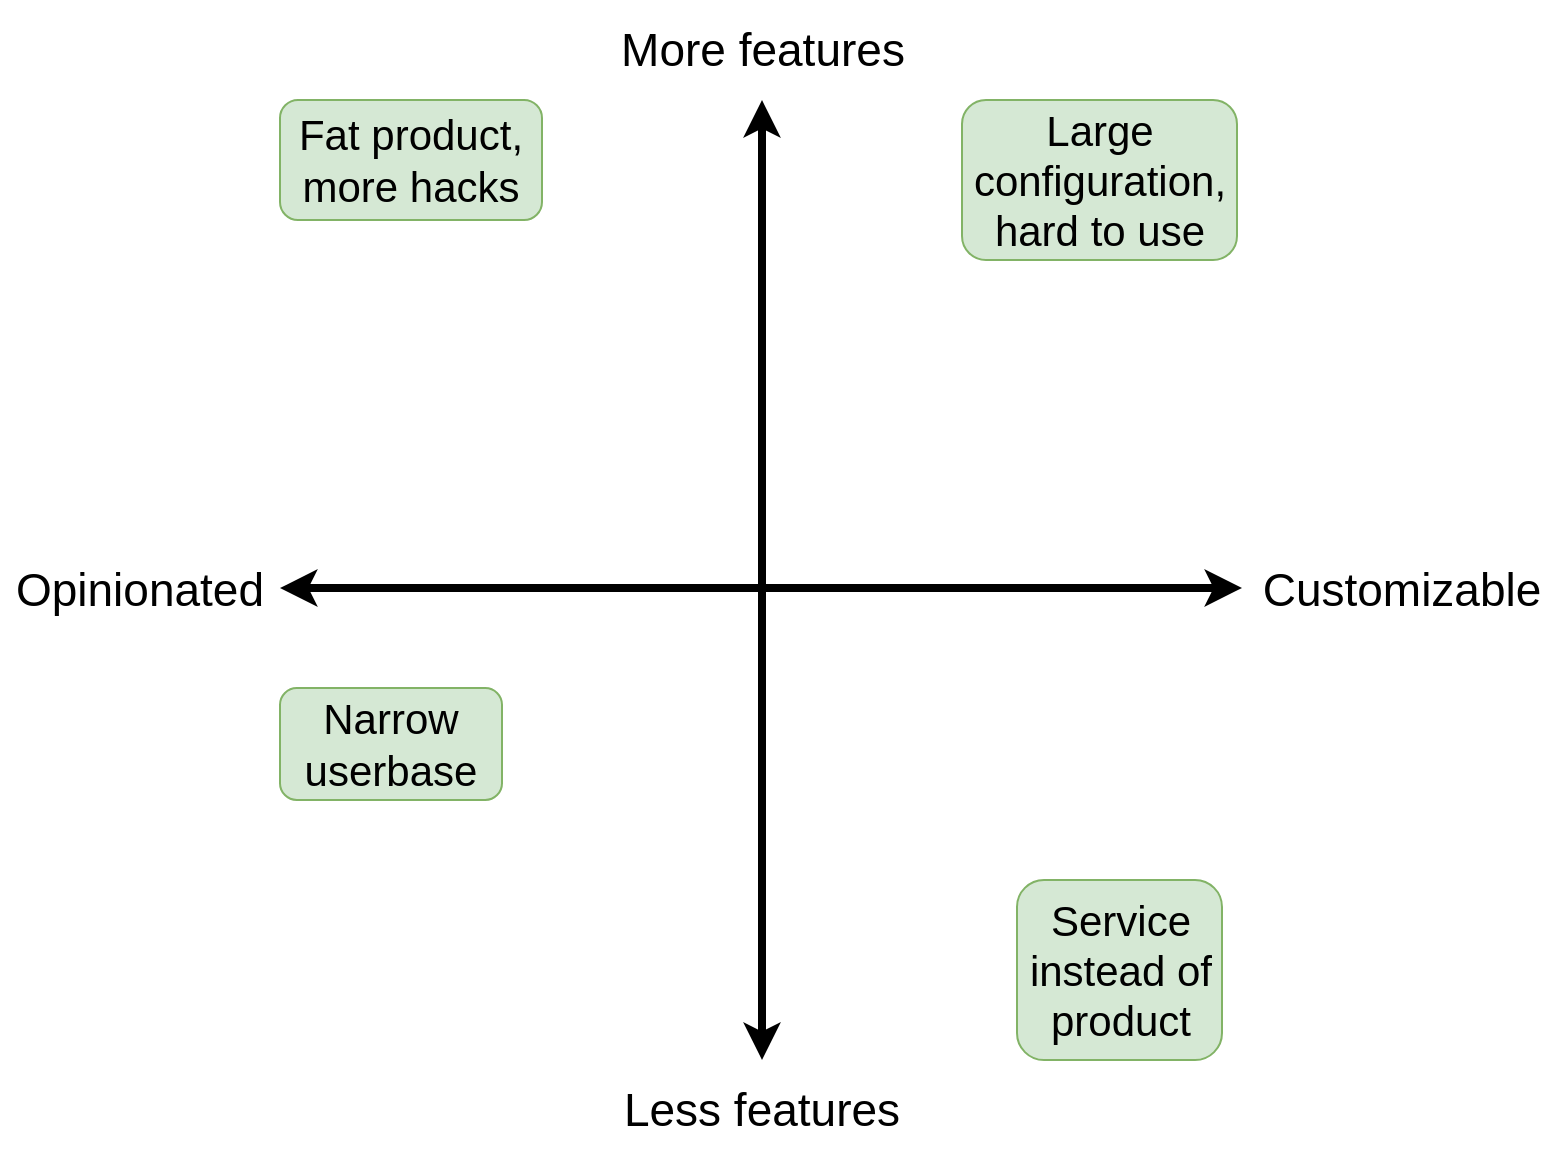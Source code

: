 <mxfile version="20.0.4" type="device"><diagram id="1Gc1-pncjNZPdFqmZ7zI" name="Page-1"><mxGraphModel dx="1426" dy="623" grid="1" gridSize="10" guides="1" tooltips="1" connect="1" arrows="1" fold="1" page="1" pageScale="1" pageWidth="850" pageHeight="1100" math="0" shadow="0"><root><mxCell id="0"/><mxCell id="1" parent="0"/><mxCell id="ASMonfyOZcRQiindLrp9-1" value="" style="endArrow=classic;startArrow=classic;html=1;rounded=0;strokeWidth=4;" parent="1" edge="1"><mxGeometry width="50" height="50" relative="1" as="geometry"><mxPoint x="400" y="640" as="sourcePoint"/><mxPoint x="400" y="160" as="targetPoint"/></mxGeometry></mxCell><mxCell id="ASMonfyOZcRQiindLrp9-2" value="" style="endArrow=classic;startArrow=classic;html=1;rounded=0;strokeWidth=4;" parent="1" edge="1"><mxGeometry width="50" height="50" relative="1" as="geometry"><mxPoint x="159" y="404" as="sourcePoint"/><mxPoint x="640" y="404" as="targetPoint"/></mxGeometry></mxCell><mxCell id="ASMonfyOZcRQiindLrp9-3" value="&lt;font style=&quot;font-size: 23px&quot;&gt;Less features&lt;/font&gt;" style="text;html=1;strokeColor=none;fillColor=none;align=center;verticalAlign=middle;whiteSpace=wrap;rounded=0;" parent="1" vertex="1"><mxGeometry x="320" y="640" width="160" height="50" as="geometry"/></mxCell><mxCell id="ASMonfyOZcRQiindLrp9-5" value="&lt;font style=&quot;font-size: 23px&quot;&gt;Customizable&lt;/font&gt;" style="text;html=1;strokeColor=none;fillColor=none;align=center;verticalAlign=middle;whiteSpace=wrap;rounded=0;" parent="1" vertex="1"><mxGeometry x="650" y="380" width="140" height="50" as="geometry"/></mxCell><mxCell id="ASMonfyOZcRQiindLrp9-6" value="&lt;font style=&quot;font-size: 23px&quot;&gt;Opinionated&lt;br&gt;&lt;/font&gt;" style="text;html=1;strokeColor=none;fillColor=none;align=center;verticalAlign=middle;whiteSpace=wrap;rounded=0;" parent="1" vertex="1"><mxGeometry x="19" y="380" width="140" height="50" as="geometry"/></mxCell><mxCell id="jzF0tq8l1YppRDDfZLMD-1" value="&lt;font style=&quot;font-size: 23px&quot;&gt;More features&lt;/font&gt;" style="text;html=1;strokeColor=none;fillColor=none;align=center;verticalAlign=middle;whiteSpace=wrap;rounded=0;" parent="1" vertex="1"><mxGeometry x="321" y="110" width="159" height="50" as="geometry"/></mxCell><mxCell id="hqf5HRxB17C96P0IqIgP-1" value="&lt;font style=&quot;font-size: 21px;&quot;&gt;&lt;span style=&quot;&quot;&gt;Fat product,&lt;br&gt;&lt;/span&gt;more hacks&lt;br&gt;&lt;/font&gt;" style="text;html=1;strokeColor=#82b366;fillColor=#d5e8d4;align=center;verticalAlign=middle;whiteSpace=wrap;rounded=1;labelBorderColor=none;labelBackgroundColor=none;perimeterSpacing=0;glass=0;" parent="1" vertex="1"><mxGeometry x="159" y="160" width="131" height="60" as="geometry"/></mxCell><mxCell id="hqf5HRxB17C96P0IqIgP-2" value="&lt;font style=&quot;font-size: 21px;&quot;&gt;&lt;font style=&quot;font-size: 21px;&quot;&gt;Large&lt;br&gt;configuration, hard to use&lt;/font&gt;&lt;br&gt;&lt;/font&gt;" style="text;html=1;strokeColor=#82b366;fillColor=#d5e8d4;align=center;verticalAlign=middle;whiteSpace=wrap;rounded=1;" parent="1" vertex="1"><mxGeometry x="500" y="160" width="137.5" height="80" as="geometry"/></mxCell><mxCell id="hqf5HRxB17C96P0IqIgP-3" value="&lt;font style=&quot;font-size: 21px;&quot;&gt;Narrow&lt;br&gt;userbase&lt;/font&gt;" style="text;html=1;strokeColor=#82b366;fillColor=#d5e8d4;align=center;verticalAlign=middle;whiteSpace=wrap;rounded=1;" parent="1" vertex="1"><mxGeometry x="159" y="454" width="111" height="56" as="geometry"/></mxCell><mxCell id="hqf5HRxB17C96P0IqIgP-5" value="&lt;font style=&quot;font-size: 21px;&quot;&gt;Service instead of product&lt;/font&gt;" style="text;html=1;strokeColor=#82b366;fillColor=#d5e8d4;align=center;verticalAlign=middle;whiteSpace=wrap;rounded=1;" parent="1" vertex="1"><mxGeometry x="527.5" y="550" width="102.5" height="90" as="geometry"/></mxCell></root></mxGraphModel></diagram></mxfile>